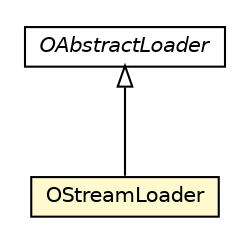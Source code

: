 #!/usr/local/bin/dot
#
# Class diagram 
# Generated by UMLGraph version R5_6-24-gf6e263 (http://www.umlgraph.org/)
#

digraph G {
	edge [fontname="Helvetica",fontsize=10,labelfontname="Helvetica",labelfontsize=10];
	node [fontname="Helvetica",fontsize=10,shape=plaintext];
	nodesep=0.25;
	ranksep=0.5;
	// com.orientechnologies.orient.etl.loader.OAbstractLoader
	c4068363 [label=<<table title="com.orientechnologies.orient.etl.loader.OAbstractLoader" border="0" cellborder="1" cellspacing="0" cellpadding="2" port="p" href="./OAbstractLoader.html">
		<tr><td><table border="0" cellspacing="0" cellpadding="1">
<tr><td align="center" balign="center"><font face="Helvetica-Oblique"> OAbstractLoader </font></td></tr>
		</table></td></tr>
		</table>>, URL="./OAbstractLoader.html", fontname="Helvetica", fontcolor="black", fontsize=10.0];
	// com.orientechnologies.orient.etl.loader.OStreamLoader
	c4068367 [label=<<table title="com.orientechnologies.orient.etl.loader.OStreamLoader" border="0" cellborder="1" cellspacing="0" cellpadding="2" port="p" bgcolor="lemonChiffon" href="./OStreamLoader.html">
		<tr><td><table border="0" cellspacing="0" cellpadding="1">
<tr><td align="center" balign="center"> OStreamLoader </td></tr>
		</table></td></tr>
		</table>>, URL="./OStreamLoader.html", fontname="Helvetica", fontcolor="black", fontsize=10.0];
	//com.orientechnologies.orient.etl.loader.OStreamLoader extends com.orientechnologies.orient.etl.loader.OAbstractLoader
	c4068363:p -> c4068367:p [dir=back,arrowtail=empty];
}

